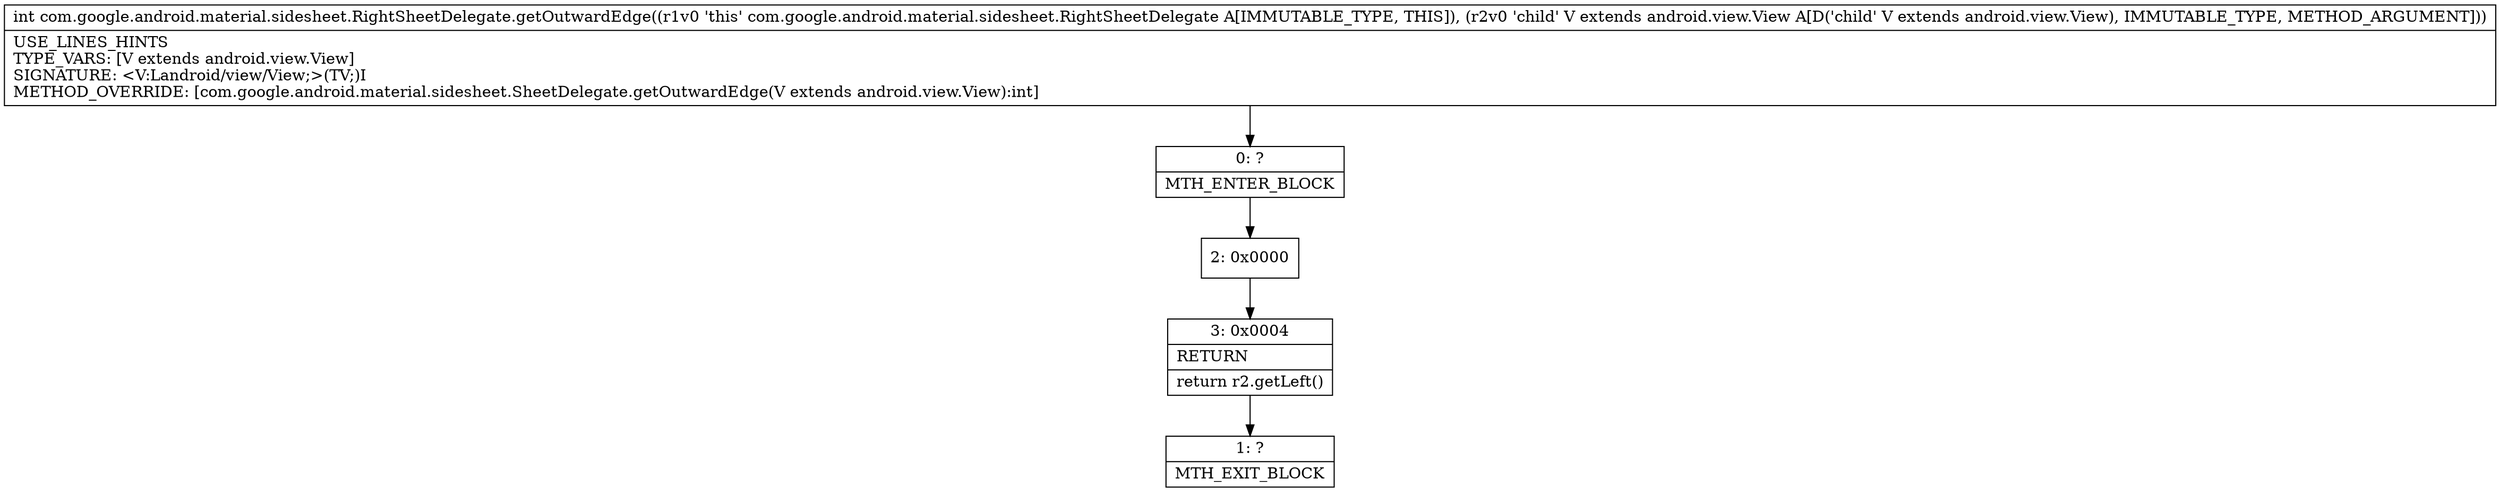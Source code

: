 digraph "CFG forcom.google.android.material.sidesheet.RightSheetDelegate.getOutwardEdge(Landroid\/view\/View;)I" {
Node_0 [shape=record,label="{0\:\ ?|MTH_ENTER_BLOCK\l}"];
Node_2 [shape=record,label="{2\:\ 0x0000}"];
Node_3 [shape=record,label="{3\:\ 0x0004|RETURN\l|return r2.getLeft()\l}"];
Node_1 [shape=record,label="{1\:\ ?|MTH_EXIT_BLOCK\l}"];
MethodNode[shape=record,label="{int com.google.android.material.sidesheet.RightSheetDelegate.getOutwardEdge((r1v0 'this' com.google.android.material.sidesheet.RightSheetDelegate A[IMMUTABLE_TYPE, THIS]), (r2v0 'child' V extends android.view.View A[D('child' V extends android.view.View), IMMUTABLE_TYPE, METHOD_ARGUMENT]))  | USE_LINES_HINTS\lTYPE_VARS: [V extends android.view.View]\lSIGNATURE: \<V:Landroid\/view\/View;\>(TV;)I\lMETHOD_OVERRIDE: [com.google.android.material.sidesheet.SheetDelegate.getOutwardEdge(V extends android.view.View):int]\l}"];
MethodNode -> Node_0;Node_0 -> Node_2;
Node_2 -> Node_3;
Node_3 -> Node_1;
}

